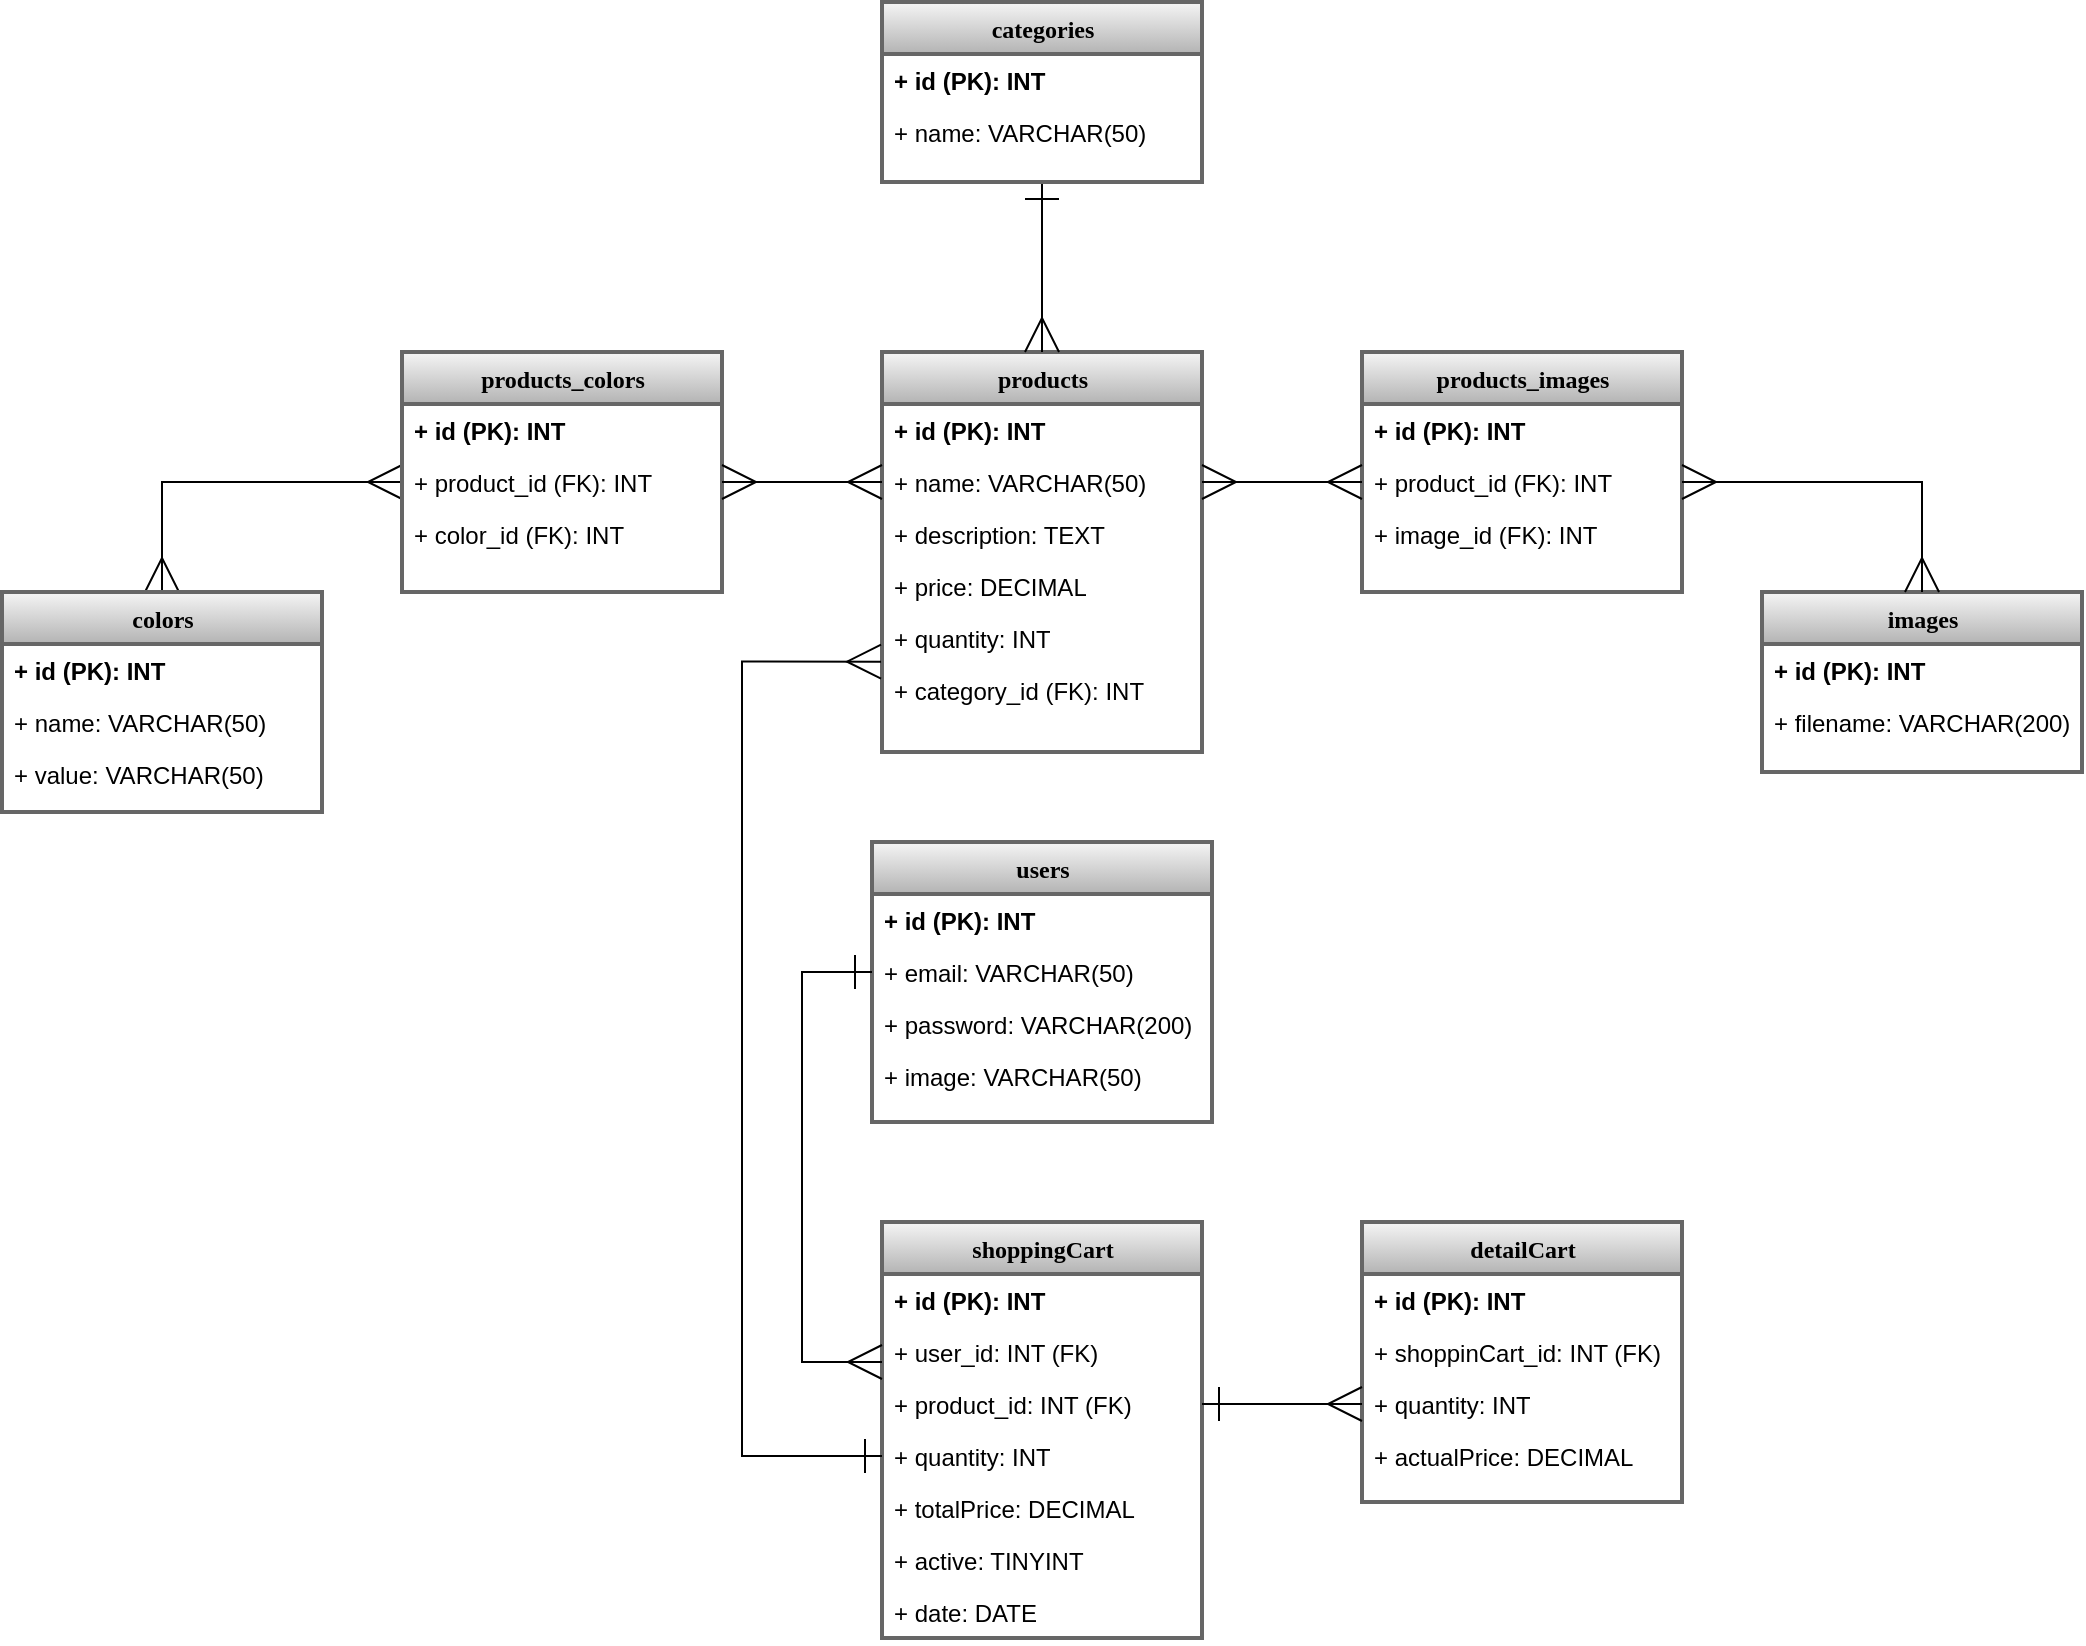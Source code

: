 <mxfile version="14.9.5" type="github">
  <diagram name="Page-1" id="9f46799a-70d6-7492-0946-bef42562c5a5">
    <mxGraphModel dx="868" dy="450" grid="1" gridSize="10" guides="1" tooltips="1" connect="1" arrows="1" fold="1" page="1" pageScale="1" pageWidth="1100" pageHeight="850" background="none" math="0" shadow="0">
      <root>
        <mxCell id="0" />
        <mxCell id="1" parent="0" />
        <mxCell id="78961159f06e98e8-56" value="products" style="swimlane;html=1;fontStyle=1;align=center;verticalAlign=top;childLayout=stackLayout;horizontal=1;startSize=26;horizontalStack=0;resizeParent=1;resizeLast=0;collapsible=1;marginBottom=0;swimlaneFillColor=#ffffff;rounded=0;shadow=0;comic=0;labelBackgroundColor=none;strokeWidth=2;fontFamily=Verdana;fontSize=12;fillColor=#f5f5f5;gradientColor=#b3b3b3;strokeColor=#666666;" parent="1" vertex="1">
          <mxGeometry x="470" y="195" width="160" height="200" as="geometry" />
        </mxCell>
        <mxCell id="78961159f06e98e8-57" value="+ id (PK): INT" style="text;strokeColor=none;fillColor=none;align=left;verticalAlign=top;spacingLeft=4;spacingRight=4;overflow=hidden;rotatable=0;points=[[0,0.5],[1,0.5]];portConstraint=eastwest;fontStyle=1;rounded=0;glass=0;labelBackgroundColor=none;labelBorderColor=none;whiteSpace=wrap;html=1;fontSize=12;" parent="78961159f06e98e8-56" vertex="1">
          <mxGeometry y="26" width="160" height="26" as="geometry" />
        </mxCell>
        <mxCell id="78961159f06e98e8-58" value="+ name: VARCHAR(50)" style="text;html=1;strokeColor=none;fillColor=none;align=left;verticalAlign=top;spacingLeft=4;spacingRight=4;whiteSpace=wrap;overflow=hidden;rotatable=0;points=[[0,0.5],[1,0.5]];portConstraint=eastwest;" parent="78961159f06e98e8-56" vertex="1">
          <mxGeometry y="52" width="160" height="26" as="geometry" />
        </mxCell>
        <mxCell id="78961159f06e98e8-59" value="+ description: TEXT" style="text;html=1;strokeColor=none;fillColor=none;align=left;verticalAlign=top;spacingLeft=4;spacingRight=4;whiteSpace=wrap;overflow=hidden;rotatable=0;points=[[0,0.5],[1,0.5]];portConstraint=eastwest;" parent="78961159f06e98e8-56" vertex="1">
          <mxGeometry y="78" width="160" height="26" as="geometry" />
        </mxCell>
        <mxCell id="78961159f06e98e8-62" value="+ price: DECIMAL" style="text;html=1;strokeColor=none;fillColor=none;align=left;verticalAlign=top;spacingLeft=4;spacingRight=4;whiteSpace=wrap;overflow=hidden;rotatable=0;points=[[0,0.5],[1,0.5]];portConstraint=eastwest;" parent="78961159f06e98e8-56" vertex="1">
          <mxGeometry y="104" width="160" height="26" as="geometry" />
        </mxCell>
        <mxCell id="78961159f06e98e8-63" value="+ quantity: INT" style="text;html=1;strokeColor=none;fillColor=none;align=left;verticalAlign=top;spacingLeft=4;spacingRight=4;whiteSpace=wrap;overflow=hidden;rotatable=0;points=[[0,0.5],[1,0.5]];portConstraint=eastwest;" parent="78961159f06e98e8-56" vertex="1">
          <mxGeometry y="130" width="160" height="26" as="geometry" />
        </mxCell>
        <mxCell id="0fwKTMIDOvKyiWNg7RYB-1" value="+ category_id (FK): INT" style="text;html=1;strokeColor=none;fillColor=none;align=left;verticalAlign=top;spacingLeft=4;spacingRight=4;whiteSpace=wrap;overflow=hidden;rotatable=0;points=[[0,0.5],[1,0.5]];portConstraint=eastwest;" parent="78961159f06e98e8-56" vertex="1">
          <mxGeometry y="156" width="160" height="26" as="geometry" />
        </mxCell>
        <mxCell id="0fwKTMIDOvKyiWNg7RYB-34" style="edgeStyle=orthogonalEdgeStyle;rounded=0;orthogonalLoop=1;jettySize=auto;html=1;entryX=0;entryY=0.5;entryDx=0;entryDy=0;startArrow=ERmany;startFill=0;endArrow=ERmany;endFill=0;startSize=15;endSize=15;sourcePerimeterSpacing=0;targetPerimeterSpacing=0;strokeWidth=1;" parent="1" source="78961159f06e98e8-69" target="0fwKTMIDOvKyiWNg7RYB-20" edge="1">
          <mxGeometry relative="1" as="geometry" />
        </mxCell>
        <mxCell id="78961159f06e98e8-69" value="colors" style="swimlane;html=1;fontStyle=1;align=center;verticalAlign=top;childLayout=stackLayout;horizontal=1;startSize=26;horizontalStack=0;resizeParent=1;resizeLast=0;collapsible=1;marginBottom=0;swimlaneFillColor=#ffffff;rounded=0;shadow=0;comic=0;labelBackgroundColor=none;strokeWidth=2;fillColor=#f5f5f5;fontFamily=Verdana;fontSize=12;gradientColor=#b3b3b3;strokeColor=#666666;" parent="1" vertex="1">
          <mxGeometry x="30" y="315" width="160" height="110" as="geometry" />
        </mxCell>
        <mxCell id="78961159f06e98e8-71" value="+ id (PK): INT" style="text;html=1;strokeColor=none;fillColor=none;align=left;verticalAlign=top;spacingLeft=4;spacingRight=4;whiteSpace=wrap;overflow=hidden;rotatable=0;points=[[0,0.5],[1,0.5]];portConstraint=eastwest;fontStyle=1" parent="78961159f06e98e8-69" vertex="1">
          <mxGeometry y="26" width="160" height="26" as="geometry" />
        </mxCell>
        <mxCell id="78961159f06e98e8-72" value="+ name: VARCHAR(50)" style="text;html=1;strokeColor=none;fillColor=none;align=left;verticalAlign=top;spacingLeft=4;spacingRight=4;whiteSpace=wrap;overflow=hidden;rotatable=0;points=[[0,0.5],[1,0.5]];portConstraint=eastwest;" parent="78961159f06e98e8-69" vertex="1">
          <mxGeometry y="52" width="160" height="26" as="geometry" />
        </mxCell>
        <mxCell id="0fwKTMIDOvKyiWNg7RYB-36" value="+ value: VARCHAR(50)" style="text;html=1;strokeColor=none;fillColor=none;align=left;verticalAlign=top;spacingLeft=4;spacingRight=4;whiteSpace=wrap;overflow=hidden;rotatable=0;points=[[0,0.5],[1,0.5]];portConstraint=eastwest;" parent="78961159f06e98e8-69" vertex="1">
          <mxGeometry y="78" width="160" height="26" as="geometry" />
        </mxCell>
        <mxCell id="0fwKTMIDOvKyiWNg7RYB-57" style="edgeStyle=orthogonalEdgeStyle;rounded=0;orthogonalLoop=1;jettySize=auto;html=1;startArrow=ERone;startFill=0;endArrow=ERmany;endFill=0;startSize=15;endSize=15;sourcePerimeterSpacing=0;targetPerimeterSpacing=0;strokeWidth=1;entryX=0.5;entryY=0;entryDx=0;entryDy=0;" parent="1" source="78961159f06e98e8-82" target="78961159f06e98e8-56" edge="1">
          <mxGeometry relative="1" as="geometry">
            <mxPoint x="550" y="190" as="targetPoint" />
            <Array as="points" />
          </mxGeometry>
        </mxCell>
        <mxCell id="78961159f06e98e8-82" value="categories" style="swimlane;html=1;fontStyle=1;align=center;verticalAlign=top;childLayout=stackLayout;horizontal=1;startSize=26;horizontalStack=0;resizeParent=1;resizeLast=0;collapsible=1;marginBottom=0;swimlaneFillColor=#ffffff;rounded=0;shadow=0;comic=0;labelBackgroundColor=none;strokeWidth=2;fillColor=#f5f5f5;fontFamily=Verdana;fontSize=12;gradientColor=#b3b3b3;strokeColor=#666666;" parent="1" vertex="1">
          <mxGeometry x="470" y="20" width="160" height="90" as="geometry" />
        </mxCell>
        <mxCell id="78961159f06e98e8-83" value="+ id (PK): INT" style="text;html=1;strokeColor=none;fillColor=none;align=left;verticalAlign=top;spacingLeft=4;spacingRight=4;whiteSpace=wrap;overflow=hidden;rotatable=0;points=[[0,0.5],[1,0.5]];portConstraint=eastwest;fontStyle=1" parent="78961159f06e98e8-82" vertex="1">
          <mxGeometry y="26" width="160" height="26" as="geometry" />
        </mxCell>
        <mxCell id="78961159f06e98e8-84" value="+ name: VARCHAR(50)" style="text;html=1;strokeColor=none;fillColor=none;align=left;verticalAlign=top;spacingLeft=4;spacingRight=4;whiteSpace=wrap;overflow=hidden;rotatable=0;points=[[0,0.5],[1,0.5]];portConstraint=eastwest;" parent="78961159f06e98e8-82" vertex="1">
          <mxGeometry y="52" width="160" height="26" as="geometry" />
        </mxCell>
        <mxCell id="0fwKTMIDOvKyiWNg7RYB-18" value="products_colors" style="swimlane;html=1;fontStyle=1;align=center;verticalAlign=top;childLayout=stackLayout;horizontal=1;startSize=26;horizontalStack=0;resizeParent=1;resizeLast=0;collapsible=1;marginBottom=0;swimlaneFillColor=#ffffff;rounded=0;shadow=0;comic=0;labelBackgroundColor=none;strokeWidth=2;fillColor=#f5f5f5;fontFamily=Verdana;fontSize=12;gradientColor=#b3b3b3;strokeColor=#666666;" parent="1" vertex="1">
          <mxGeometry x="230" y="195" width="160" height="120" as="geometry" />
        </mxCell>
        <mxCell id="0fwKTMIDOvKyiWNg7RYB-19" value="+ id (PK): INT" style="text;html=1;strokeColor=none;fillColor=none;align=left;verticalAlign=top;spacingLeft=4;spacingRight=4;whiteSpace=wrap;overflow=hidden;rotatable=0;points=[[0,0.5],[1,0.5]];portConstraint=eastwest;fontStyle=1" parent="0fwKTMIDOvKyiWNg7RYB-18" vertex="1">
          <mxGeometry y="26" width="160" height="26" as="geometry" />
        </mxCell>
        <mxCell id="0fwKTMIDOvKyiWNg7RYB-20" value="+ product_id (FK): INT" style="text;html=1;strokeColor=none;fillColor=none;align=left;verticalAlign=top;spacingLeft=4;spacingRight=4;whiteSpace=wrap;overflow=hidden;rotatable=0;points=[[0,0.5],[1,0.5]];portConstraint=eastwest;" parent="0fwKTMIDOvKyiWNg7RYB-18" vertex="1">
          <mxGeometry y="52" width="160" height="26" as="geometry" />
        </mxCell>
        <mxCell id="0fwKTMIDOvKyiWNg7RYB-22" value="+ color_id (FK): INT" style="text;html=1;strokeColor=none;fillColor=none;align=left;verticalAlign=top;spacingLeft=4;spacingRight=4;whiteSpace=wrap;overflow=hidden;rotatable=0;points=[[0,0.5],[1,0.5]];portConstraint=eastwest;" parent="0fwKTMIDOvKyiWNg7RYB-18" vertex="1">
          <mxGeometry y="78" width="160" height="26" as="geometry" />
        </mxCell>
        <mxCell id="0fwKTMIDOvKyiWNg7RYB-33" style="edgeStyle=orthogonalEdgeStyle;rounded=0;orthogonalLoop=1;jettySize=auto;html=1;entryX=1;entryY=0.5;entryDx=0;entryDy=0;startArrow=ERmany;startFill=0;endArrow=ERmany;endFill=0;startSize=15;endSize=15;sourcePerimeterSpacing=0;targetPerimeterSpacing=0;strokeWidth=1;" parent="1" source="78961159f06e98e8-58" target="0fwKTMIDOvKyiWNg7RYB-20" edge="1">
          <mxGeometry relative="1" as="geometry" />
        </mxCell>
        <mxCell id="0fwKTMIDOvKyiWNg7RYB-37" value="images" style="swimlane;html=1;fontStyle=1;align=center;verticalAlign=top;childLayout=stackLayout;horizontal=1;startSize=26;horizontalStack=0;resizeParent=1;resizeLast=0;collapsible=1;marginBottom=0;swimlaneFillColor=#ffffff;rounded=0;shadow=0;comic=0;labelBackgroundColor=none;strokeWidth=2;fillColor=#f5f5f5;fontFamily=Verdana;fontSize=12;gradientColor=#b3b3b3;strokeColor=#666666;" parent="1" vertex="1">
          <mxGeometry x="910" y="315" width="160" height="90" as="geometry">
            <mxRectangle x="920" y="280" width="80" height="26" as="alternateBounds" />
          </mxGeometry>
        </mxCell>
        <mxCell id="0fwKTMIDOvKyiWNg7RYB-38" value="+ id (PK): INT" style="text;html=1;strokeColor=none;fillColor=none;align=left;verticalAlign=top;spacingLeft=4;spacingRight=4;whiteSpace=wrap;overflow=hidden;rotatable=0;points=[[0,0.5],[1,0.5]];portConstraint=eastwest;fontStyle=1" parent="0fwKTMIDOvKyiWNg7RYB-37" vertex="1">
          <mxGeometry y="26" width="160" height="26" as="geometry" />
        </mxCell>
        <mxCell id="0fwKTMIDOvKyiWNg7RYB-39" value="+ filename: VARCHAR(200)" style="text;html=1;strokeColor=none;fillColor=none;align=left;verticalAlign=top;spacingLeft=4;spacingRight=4;whiteSpace=wrap;overflow=hidden;rotatable=0;points=[[0,0.5],[1,0.5]];portConstraint=eastwest;" parent="0fwKTMIDOvKyiWNg7RYB-37" vertex="1">
          <mxGeometry y="52" width="160" height="26" as="geometry" />
        </mxCell>
        <mxCell id="0fwKTMIDOvKyiWNg7RYB-41" value="products_images" style="swimlane;html=1;fontStyle=1;align=center;verticalAlign=top;childLayout=stackLayout;horizontal=1;startSize=26;horizontalStack=0;resizeParent=1;resizeLast=0;collapsible=1;marginBottom=0;swimlaneFillColor=#ffffff;rounded=0;shadow=0;comic=0;labelBackgroundColor=none;strokeWidth=2;fillColor=#f5f5f5;fontFamily=Verdana;fontSize=12;gradientColor=#b3b3b3;strokeColor=#666666;" parent="1" vertex="1">
          <mxGeometry x="710" y="195" width="160" height="120" as="geometry" />
        </mxCell>
        <mxCell id="0fwKTMIDOvKyiWNg7RYB-42" value="+ id (PK): INT" style="text;html=1;strokeColor=none;fillColor=none;align=left;verticalAlign=top;spacingLeft=4;spacingRight=4;whiteSpace=wrap;overflow=hidden;rotatable=0;points=[[0,0.5],[1,0.5]];portConstraint=eastwest;fontStyle=1" parent="0fwKTMIDOvKyiWNg7RYB-41" vertex="1">
          <mxGeometry y="26" width="160" height="26" as="geometry" />
        </mxCell>
        <mxCell id="0fwKTMIDOvKyiWNg7RYB-43" value="+ product_id (FK): INT" style="text;html=1;strokeColor=none;fillColor=none;align=left;verticalAlign=top;spacingLeft=4;spacingRight=4;whiteSpace=wrap;overflow=hidden;rotatable=0;points=[[0,0.5],[1,0.5]];portConstraint=eastwest;" parent="0fwKTMIDOvKyiWNg7RYB-41" vertex="1">
          <mxGeometry y="52" width="160" height="26" as="geometry" />
        </mxCell>
        <mxCell id="0fwKTMIDOvKyiWNg7RYB-44" value="+ image_id (FK): INT" style="text;html=1;strokeColor=none;fillColor=none;align=left;verticalAlign=top;spacingLeft=4;spacingRight=4;whiteSpace=wrap;overflow=hidden;rotatable=0;points=[[0,0.5],[1,0.5]];portConstraint=eastwest;" parent="0fwKTMIDOvKyiWNg7RYB-41" vertex="1">
          <mxGeometry y="78" width="160" height="26" as="geometry" />
        </mxCell>
        <mxCell id="0fwKTMIDOvKyiWNg7RYB-55" style="edgeStyle=orthogonalEdgeStyle;rounded=0;orthogonalLoop=1;jettySize=auto;html=1;entryX=1;entryY=0.5;entryDx=0;entryDy=0;startArrow=ERmany;startFill=0;endArrow=ERmany;endFill=0;startSize=15;endSize=15;sourcePerimeterSpacing=0;targetPerimeterSpacing=0;strokeWidth=1;" parent="1" source="0fwKTMIDOvKyiWNg7RYB-43" target="78961159f06e98e8-58" edge="1">
          <mxGeometry relative="1" as="geometry" />
        </mxCell>
        <mxCell id="0fwKTMIDOvKyiWNg7RYB-56" style="edgeStyle=orthogonalEdgeStyle;rounded=0;orthogonalLoop=1;jettySize=auto;html=1;entryX=0.5;entryY=0;entryDx=0;entryDy=0;startArrow=ERmany;startFill=0;endArrow=ERmany;endFill=0;startSize=15;endSize=15;sourcePerimeterSpacing=0;targetPerimeterSpacing=0;strokeWidth=1;" parent="1" source="0fwKTMIDOvKyiWNg7RYB-43" target="0fwKTMIDOvKyiWNg7RYB-37" edge="1">
          <mxGeometry relative="1" as="geometry" />
        </mxCell>
        <mxCell id="0fwKTMIDOvKyiWNg7RYB-59" value="users" style="swimlane;html=1;fontStyle=1;align=center;verticalAlign=top;childLayout=stackLayout;horizontal=1;startSize=26;horizontalStack=0;resizeParent=1;resizeLast=0;collapsible=1;marginBottom=0;swimlaneFillColor=#ffffff;rounded=0;shadow=0;comic=0;labelBackgroundColor=none;strokeWidth=2;fontFamily=Verdana;fontSize=12;fillColor=#f5f5f5;gradientColor=#b3b3b3;strokeColor=#666666;" parent="1" vertex="1">
          <mxGeometry x="465" y="440" width="170" height="140" as="geometry" />
        </mxCell>
        <mxCell id="0fwKTMIDOvKyiWNg7RYB-60" value="+ id (PK): INT" style="text;strokeColor=none;fillColor=none;align=left;verticalAlign=top;spacingLeft=4;spacingRight=4;overflow=hidden;rotatable=0;points=[[0,0.5],[1,0.5]];portConstraint=eastwest;fontStyle=1;rounded=0;glass=0;labelBackgroundColor=none;labelBorderColor=none;whiteSpace=wrap;html=1;fontSize=12;" parent="0fwKTMIDOvKyiWNg7RYB-59" vertex="1">
          <mxGeometry y="26" width="170" height="26" as="geometry" />
        </mxCell>
        <mxCell id="0fwKTMIDOvKyiWNg7RYB-61" value="+ email: VARCHAR(50)" style="text;html=1;strokeColor=none;fillColor=none;align=left;verticalAlign=top;spacingLeft=4;spacingRight=4;whiteSpace=wrap;overflow=hidden;rotatable=0;points=[[0,0.5],[1,0.5]];portConstraint=eastwest;" parent="0fwKTMIDOvKyiWNg7RYB-59" vertex="1">
          <mxGeometry y="52" width="170" height="26" as="geometry" />
        </mxCell>
        <mxCell id="0fwKTMIDOvKyiWNg7RYB-62" value="+ password: VARCHAR(200)" style="text;html=1;strokeColor=none;fillColor=none;align=left;verticalAlign=top;spacingLeft=4;spacingRight=4;whiteSpace=wrap;overflow=hidden;rotatable=0;points=[[0,0.5],[1,0.5]];portConstraint=eastwest;" parent="0fwKTMIDOvKyiWNg7RYB-59" vertex="1">
          <mxGeometry y="78" width="170" height="26" as="geometry" />
        </mxCell>
        <mxCell id="0fwKTMIDOvKyiWNg7RYB-63" value="+ image: VARCHAR(50)" style="text;html=1;strokeColor=none;fillColor=none;align=left;verticalAlign=top;spacingLeft=4;spacingRight=4;whiteSpace=wrap;overflow=hidden;rotatable=0;points=[[0,0.5],[1,0.5]];portConstraint=eastwest;" parent="0fwKTMIDOvKyiWNg7RYB-59" vertex="1">
          <mxGeometry y="104" width="170" height="26" as="geometry" />
        </mxCell>
        <mxCell id="rWbn80QHrWk9fDEGnkiy-5" value="shoppingCart" style="swimlane;html=1;fontStyle=1;align=center;verticalAlign=top;childLayout=stackLayout;horizontal=1;startSize=26;horizontalStack=0;resizeParent=1;resizeLast=0;collapsible=1;marginBottom=0;swimlaneFillColor=#ffffff;rounded=0;shadow=0;comic=0;labelBackgroundColor=none;strokeWidth=2;fontFamily=Verdana;fontSize=12;fillColor=#f5f5f5;gradientColor=#b3b3b3;strokeColor=#666666;" parent="1" vertex="1">
          <mxGeometry x="470" y="630" width="160" height="208" as="geometry" />
        </mxCell>
        <mxCell id="rWbn80QHrWk9fDEGnkiy-6" value="+ id (PK): INT" style="text;strokeColor=none;fillColor=none;align=left;verticalAlign=top;spacingLeft=4;spacingRight=4;overflow=hidden;rotatable=0;points=[[0,0.5],[1,0.5]];portConstraint=eastwest;fontStyle=1;rounded=0;glass=0;labelBackgroundColor=none;labelBorderColor=none;whiteSpace=wrap;html=1;fontSize=12;" parent="rWbn80QHrWk9fDEGnkiy-5" vertex="1">
          <mxGeometry y="26" width="160" height="26" as="geometry" />
        </mxCell>
        <mxCell id="rWbn80QHrWk9fDEGnkiy-7" value="+ user_id: INT (FK)" style="text;html=1;strokeColor=none;fillColor=none;align=left;verticalAlign=top;spacingLeft=4;spacingRight=4;whiteSpace=wrap;overflow=hidden;rotatable=0;points=[[0,0.5],[1,0.5]];portConstraint=eastwest;" parent="rWbn80QHrWk9fDEGnkiy-5" vertex="1">
          <mxGeometry y="52" width="160" height="26" as="geometry" />
        </mxCell>
        <mxCell id="rWbn80QHrWk9fDEGnkiy-8" value="+ product_id: INT (FK)" style="text;html=1;strokeColor=none;fillColor=none;align=left;verticalAlign=top;spacingLeft=4;spacingRight=4;whiteSpace=wrap;overflow=hidden;rotatable=0;points=[[0,0.5],[1,0.5]];portConstraint=eastwest;" parent="rWbn80QHrWk9fDEGnkiy-5" vertex="1">
          <mxGeometry y="78" width="160" height="26" as="geometry" />
        </mxCell>
        <mxCell id="J5Ov5HvLnI-Y9WTkrf37-12" value="+ quantity: INT" style="text;html=1;strokeColor=none;fillColor=none;align=left;verticalAlign=top;spacingLeft=4;spacingRight=4;whiteSpace=wrap;overflow=hidden;rotatable=0;points=[[0,0.5],[1,0.5]];portConstraint=eastwest;" vertex="1" parent="rWbn80QHrWk9fDEGnkiy-5">
          <mxGeometry y="104" width="160" height="26" as="geometry" />
        </mxCell>
        <mxCell id="rWbn80QHrWk9fDEGnkiy-10" value="+ totalPrice: DECIMAL&amp;nbsp;" style="text;html=1;strokeColor=none;fillColor=none;align=left;verticalAlign=top;spacingLeft=4;spacingRight=4;whiteSpace=wrap;overflow=hidden;rotatable=0;points=[[0,0.5],[1,0.5]];portConstraint=eastwest;" parent="rWbn80QHrWk9fDEGnkiy-5" vertex="1">
          <mxGeometry y="130" width="160" height="26" as="geometry" />
        </mxCell>
        <mxCell id="5pY2F0Do8QhhXxCCZwV7-1" value="+ active: TINYINT" style="text;html=1;strokeColor=none;fillColor=none;align=left;verticalAlign=top;spacingLeft=4;spacingRight=4;whiteSpace=wrap;overflow=hidden;rotatable=0;points=[[0,0.5],[1,0.5]];portConstraint=eastwest;" parent="rWbn80QHrWk9fDEGnkiy-5" vertex="1">
          <mxGeometry y="156" width="160" height="26" as="geometry" />
        </mxCell>
        <mxCell id="5pY2F0Do8QhhXxCCZwV7-3" value="+ date: DATE" style="text;html=1;strokeColor=none;fillColor=none;align=left;verticalAlign=top;spacingLeft=4;spacingRight=4;whiteSpace=wrap;overflow=hidden;rotatable=0;points=[[0,0.5],[1,0.5]];portConstraint=eastwest;" parent="rWbn80QHrWk9fDEGnkiy-5" vertex="1">
          <mxGeometry y="182" width="160" height="26" as="geometry" />
        </mxCell>
        <mxCell id="rWbn80QHrWk9fDEGnkiy-11" style="edgeStyle=orthogonalEdgeStyle;rounded=0;orthogonalLoop=1;jettySize=auto;html=1;entryX=0;entryY=0.5;entryDx=0;entryDy=0;endSize=15;startSize=15;startArrow=ERmany;startFill=0;endArrow=ERone;endFill=0;" parent="1" target="0fwKTMIDOvKyiWNg7RYB-61" edge="1">
          <mxGeometry relative="1" as="geometry">
            <mxPoint x="470" y="700" as="sourcePoint" />
            <Array as="points">
              <mxPoint x="470" y="700" />
              <mxPoint x="430" y="700" />
              <mxPoint x="430" y="505" />
            </Array>
          </mxGeometry>
        </mxCell>
        <mxCell id="rWbn80QHrWk9fDEGnkiy-18" style="edgeStyle=orthogonalEdgeStyle;rounded=0;orthogonalLoop=1;jettySize=auto;html=1;entryX=-0.003;entryY=-0.045;entryDx=0;entryDy=0;entryPerimeter=0;startArrow=ERone;startFill=0;endArrow=ERmany;endFill=0;startSize=15;endSize=15;" parent="1" target="0fwKTMIDOvKyiWNg7RYB-1" edge="1">
          <mxGeometry relative="1" as="geometry">
            <Array as="points">
              <mxPoint x="400" y="747" />
              <mxPoint x="400" y="350" />
            </Array>
            <mxPoint x="470" y="747" as="sourcePoint" />
          </mxGeometry>
        </mxCell>
        <mxCell id="J5Ov5HvLnI-Y9WTkrf37-1" value="detailCart" style="swimlane;html=1;fontStyle=1;align=center;verticalAlign=top;childLayout=stackLayout;horizontal=1;startSize=26;horizontalStack=0;resizeParent=1;resizeLast=0;collapsible=1;marginBottom=0;swimlaneFillColor=#ffffff;rounded=0;shadow=0;comic=0;labelBackgroundColor=none;strokeWidth=2;fontFamily=Verdana;fontSize=12;fillColor=#f5f5f5;gradientColor=#b3b3b3;strokeColor=#666666;" vertex="1" parent="1">
          <mxGeometry x="710" y="630" width="160" height="140" as="geometry" />
        </mxCell>
        <mxCell id="J5Ov5HvLnI-Y9WTkrf37-2" value="+ id (PK): INT" style="text;strokeColor=none;fillColor=none;align=left;verticalAlign=top;spacingLeft=4;spacingRight=4;overflow=hidden;rotatable=0;points=[[0,0.5],[1,0.5]];portConstraint=eastwest;fontStyle=1;rounded=0;glass=0;labelBackgroundColor=none;labelBorderColor=none;whiteSpace=wrap;html=1;fontSize=12;" vertex="1" parent="J5Ov5HvLnI-Y9WTkrf37-1">
          <mxGeometry y="26" width="160" height="26" as="geometry" />
        </mxCell>
        <mxCell id="J5Ov5HvLnI-Y9WTkrf37-3" value="+ shoppinCart_id: INT (FK)" style="text;html=1;strokeColor=none;fillColor=none;align=left;verticalAlign=top;spacingLeft=4;spacingRight=4;whiteSpace=wrap;overflow=hidden;rotatable=0;points=[[0,0.5],[1,0.5]];portConstraint=eastwest;" vertex="1" parent="J5Ov5HvLnI-Y9WTkrf37-1">
          <mxGeometry y="52" width="160" height="26" as="geometry" />
        </mxCell>
        <mxCell id="rWbn80QHrWk9fDEGnkiy-9" value="+ quantity: INT" style="text;html=1;strokeColor=none;fillColor=none;align=left;verticalAlign=top;spacingLeft=4;spacingRight=4;whiteSpace=wrap;overflow=hidden;rotatable=0;points=[[0,0.5],[1,0.5]];portConstraint=eastwest;" parent="J5Ov5HvLnI-Y9WTkrf37-1" vertex="1">
          <mxGeometry y="78" width="160" height="26" as="geometry" />
        </mxCell>
        <mxCell id="J5Ov5HvLnI-Y9WTkrf37-11" value="+ actualPrice: DECIMAL" style="text;html=1;strokeColor=none;fillColor=none;align=left;verticalAlign=top;spacingLeft=4;spacingRight=4;whiteSpace=wrap;overflow=hidden;rotatable=0;points=[[0,0.5],[1,0.5]];portConstraint=eastwest;" vertex="1" parent="J5Ov5HvLnI-Y9WTkrf37-1">
          <mxGeometry y="104" width="160" height="26" as="geometry" />
        </mxCell>
        <mxCell id="J5Ov5HvLnI-Y9WTkrf37-9" style="edgeStyle=orthogonalEdgeStyle;rounded=0;orthogonalLoop=1;jettySize=auto;html=1;endArrow=ERmany;endFill=0;endSize=15;startArrow=ERone;startFill=0;startSize=15;" edge="1" parent="1" source="rWbn80QHrWk9fDEGnkiy-8">
          <mxGeometry relative="1" as="geometry">
            <mxPoint x="710" y="721" as="targetPoint" />
          </mxGeometry>
        </mxCell>
      </root>
    </mxGraphModel>
  </diagram>
</mxfile>
